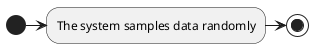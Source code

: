 @startuml sampler
(*) -right-> "The system samples data randomly"
"The system samples data randomly" -right-> (*)
@enduml